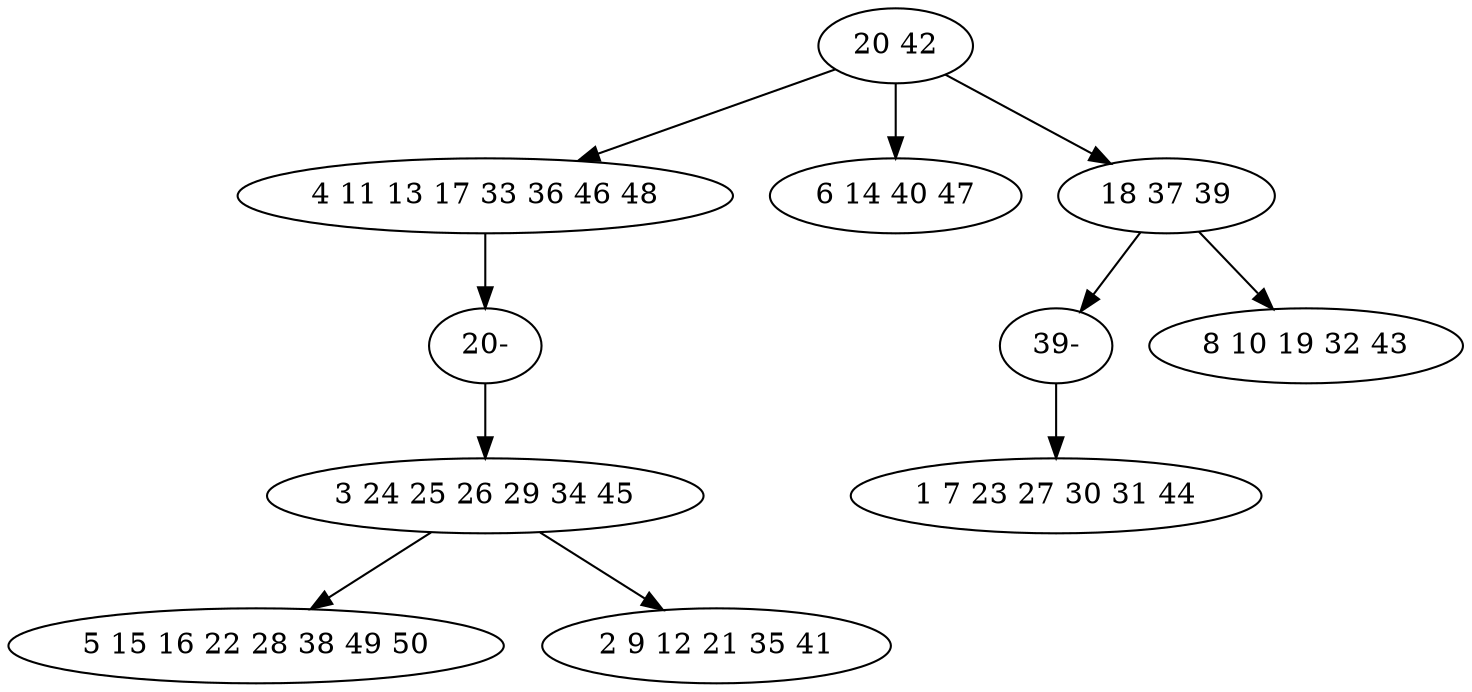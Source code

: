 digraph true_tree {
	"0" -> "1"
	"0" -> "2"
	"0" -> "3"
	"1" -> "10"
	"4" -> "5"
	"4" -> "6"
	"3" -> "9"
	"3" -> "8"
	"9" -> "7"
	"10" -> "4"
	"0" [label="20 42"];
	"1" [label="4 11 13 17 33 36 46 48"];
	"2" [label="6 14 40 47"];
	"3" [label="18 37 39"];
	"4" [label="3 24 25 26 29 34 45"];
	"5" [label="5 15 16 22 28 38 49 50"];
	"6" [label="2 9 12 21 35 41"];
	"7" [label="1 7 23 27 30 31 44"];
	"8" [label="8 10 19 32 43"];
	"9" [label="39-"];
	"10" [label="20-"];
}
